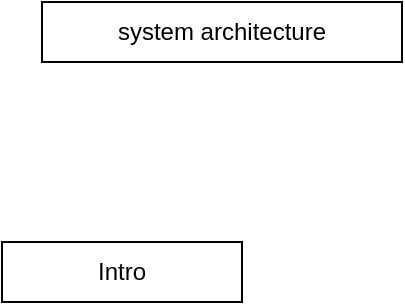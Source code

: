 <mxfile version="10.8.4" type="github"><diagram id="Bzap7-R5CeTKxkTC0Yav" name="Page-1"><mxGraphModel dx="2006" dy="873" grid="1" gridSize="10" guides="1" tooltips="1" connect="1" arrows="1" fold="1" page="1" pageScale="1" pageWidth="850" pageHeight="1100" math="0" shadow="0"><root><mxCell id="0"/><mxCell id="1" parent="0"/><mxCell id="on0UM6cGJ3mWcWGDQquM-1" value="system architecture" style="rounded=0;whiteSpace=wrap;html=1;" vertex="1" parent="1"><mxGeometry x="70" y="30" width="180" height="30" as="geometry"/></mxCell><mxCell id="on0UM6cGJ3mWcWGDQquM-2" value="Intro" style="rounded=0;whiteSpace=wrap;html=1;" vertex="1" parent="1"><mxGeometry x="50" y="150" width="120" height="30" as="geometry"/></mxCell></root></mxGraphModel></diagram></mxfile>